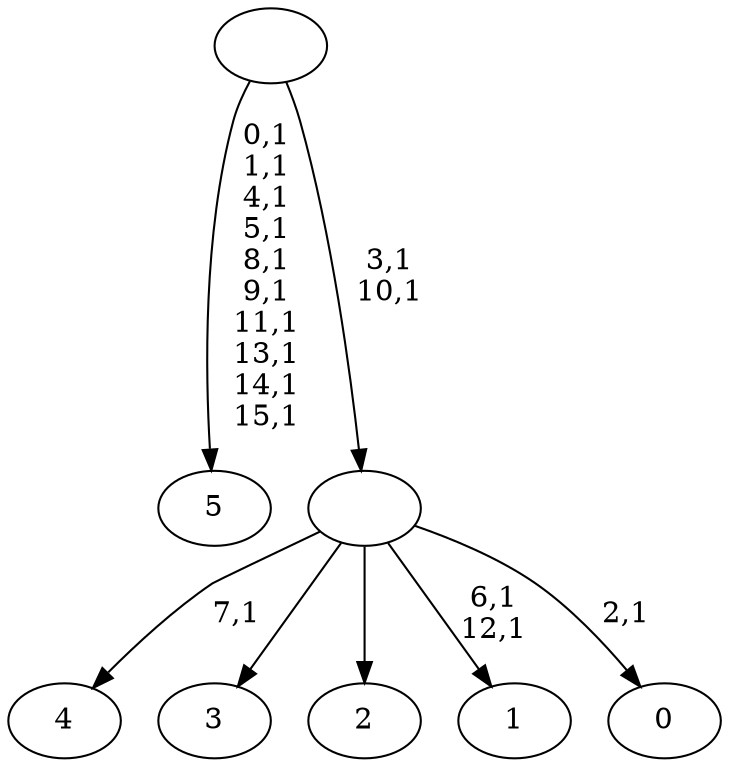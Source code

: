 digraph T {
	22 [label="5"]
	11 [label="4"]
	9 [label="3"]
	8 [label="2"]
	7 [label="1"]
	4 [label="0"]
	2 [label=""]
	0 [label=""]
	2 -> 4 [label="2,1"]
	2 -> 7 [label="6,1\n12,1"]
	2 -> 11 [label="7,1"]
	2 -> 9 [label=""]
	2 -> 8 [label=""]
	0 -> 2 [label="3,1\n10,1"]
	0 -> 22 [label="0,1\n1,1\n4,1\n5,1\n8,1\n9,1\n11,1\n13,1\n14,1\n15,1"]
}
